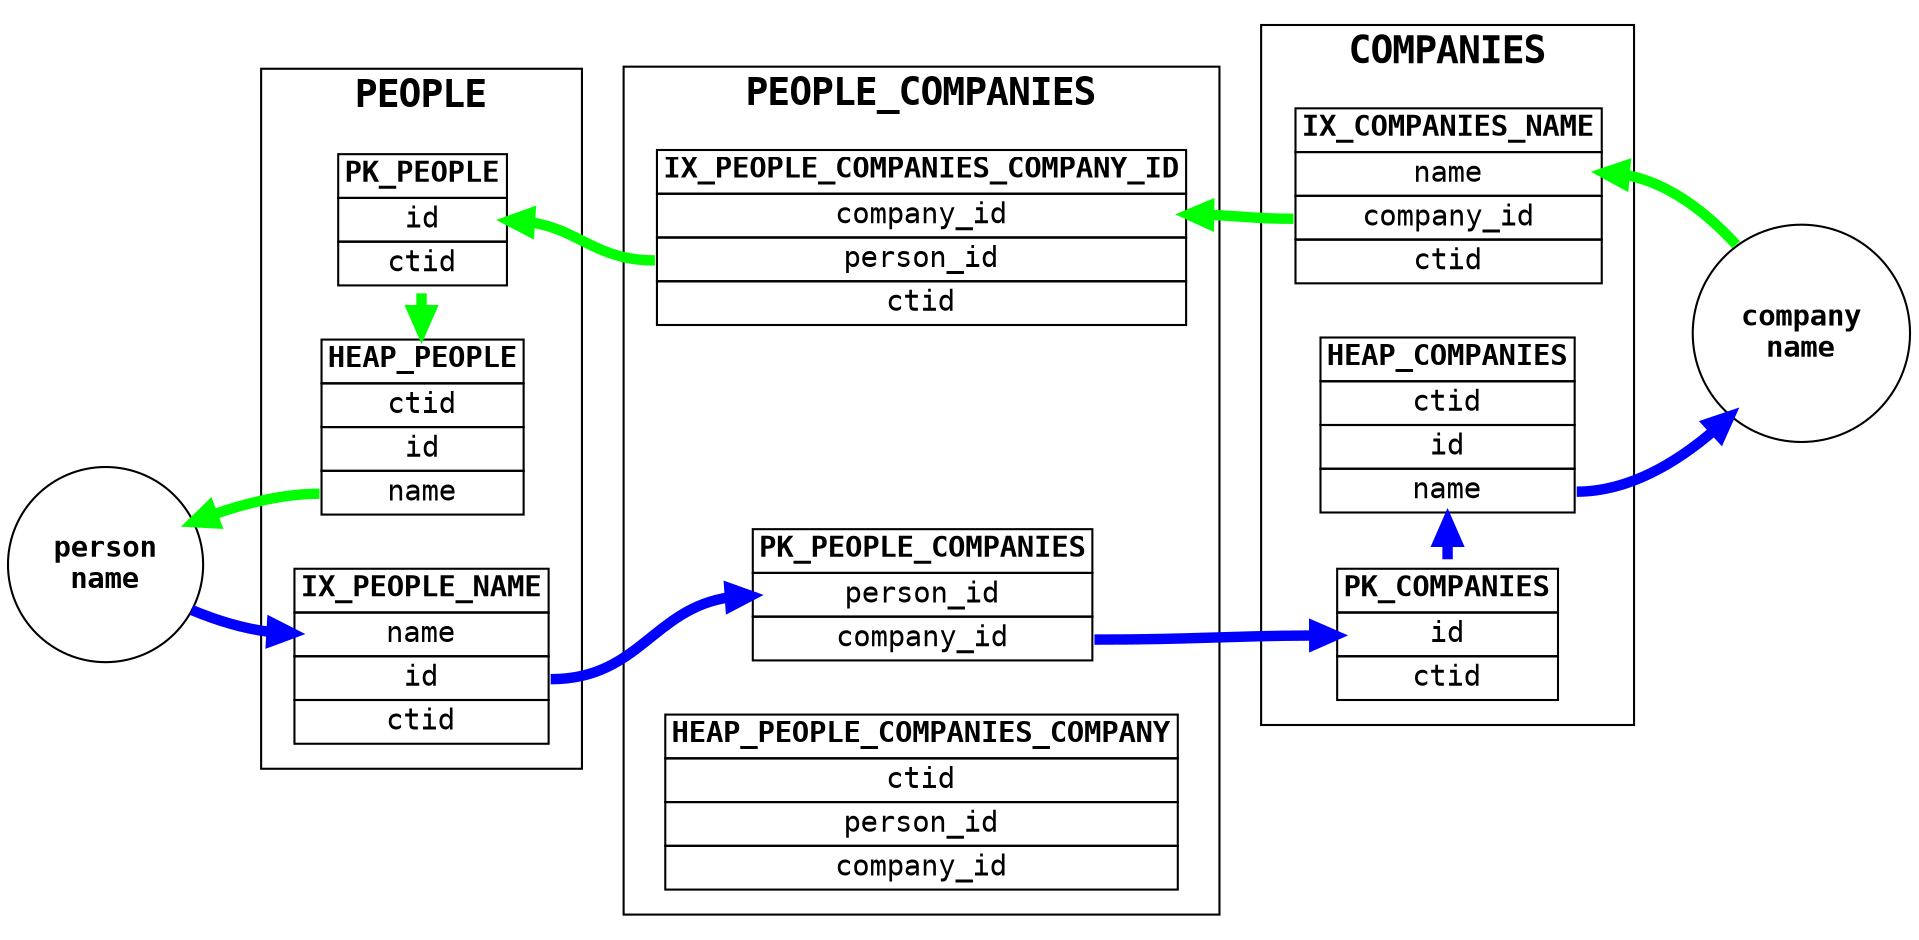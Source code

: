 digraph {
    rankdir=LR
    node [fontname="courier"]
    graph [fontname="courier-bold" fontsize="18"]
    edge [weight=1000 penwidth="5"]

    {
        node [fontname="courier-bold" shape="circle"]
        start_p [label="person\nname"]
        start_c [label="company\nname"]
    }

    subgraph cluster_pc {
        label="PEOPLE_COMPANIES"
        pk_pc [shape="plaintext" label=<<TABLE BORDER="0" CELLBORDER="1" CELLSPACING="0">
            <TR><TD><B>PK_PEOPLE_COMPANIES</B></TD></TR>
            <TR><TD port="pid">person_id</TD></TR>
            <TR><TD port="cid">company_id</TD></TR>
        </TABLE>>]
        ix_pc [shape="plaintext" label=<<TABLE BORDER="0" CELLBORDER="1" CELLSPACING="0">
            <TR><TD><B>IX_PEOPLE_COMPANIES_COMPANY_ID</B></TD></TR>
            <TR><TD port="cid">company_id</TD></TR>
            <TR><TD port="pid">person_id</TD></TR>
            <TR><TD port="ctid">ctid</TD></TR>
        </TABLE>>]
        heap_pc [shape="plaintext" label=<<TABLE BORDER="0" CELLBORDER="1" CELLSPACING="0">
            <TR><TD port="t"><B>HEAP_PEOPLE_COMPANIES_COMPANY</B></TD></TR>
            <TR><TD port="id">ctid</TD></TR>
            <TR><TD port="pid">person_id</TD></TR>
            <TR><TD port="ctid">company_id</TD></TR>
        </TABLE>>]
        { rank=same; pk_pc -> ix_pc [minlen="5" style="invis"] }
        { rank=same; heap_pc -> ix_pc:r [minlen="1" dir="back" color="green" style="invis"] }
    }

    subgraph cluster_companies {
        label="COMPANIES"
        pk_companies [shape="plaintext" label=<<TABLE  BORDER="0" CELLBORDER="1" CELLSPACING="0">
            <TR><TD><B>PK_COMPANIES</B></TD></TR>
            <TR><TD port="cid">id</TD></TR>
            <TR><TD port="ctid">ctid</TD></TR>
        </TABLE>>]
        ix_companies [shape="plaintext" label=<<TABLE  BORDER="0" CELLBORDER="1" CELLSPACING="0">
            <TR><TD><B>IX_COMPANIES_NAME</B></TD></TR>
            <TR><TD port="name">name</TD></TR>
            <TR><TD port="cid">company_id</TD></TR>
            <TR><TD port="ctid">ctid</TD></TR>
        </TABLE>>]
        heap_companies [shape="plaintext" label=<<TABLE  BORDER="0" CELLBORDER="1" CELLSPACING="0">
            <TR><TD><B>HEAP_COMPANIES</B></TD></TR>
            <TR><TD port="ctid">ctid</TD></TR>
            <TR><TD port="cid">id</TD></TR>
            <TR><TD port="name">name</TD></TR>
        </TABLE>>]

        { rank=same; pk_companies -> ix_companies [minlen="5" style="invis"] }
        { rank=same; pk_companies -> heap_companies [color="blue"] }
    }

    subgraph cluster_people {
        label="PEOPLE"
        pk_people [shape="plaintext" label=<<TABLE  BORDER="0" CELLBORDER="1" CELLSPACING="0">
            <TR><TD><B>PK_PEOPLE</B></TD></TR>
            <TR><TD port="pid">id</TD></TR>
            <TR><TD port="ctid">ctid</TD></TR>
        </TABLE>>]
        ix_people [shape="plaintext" label=<<TABLE  BORDER="0" CELLBORDER="1" CELLSPACING="0">
            <TR><TD><B>IX_PEOPLE_NAME</B></TD></TR>
            <TR><TD port="name">name</TD></TR>
            <TR><TD port="pid">id</TD></TR>
            <TR><TD port="ctid">ctid</TD></TR>
        </TABLE>>]
        heap_people [shape="plaintext" label=<<TABLE  BORDER="0" CELLBORDER="1" CELLSPACING="0">
            <TR><TD><B>HEAP_PEOPLE</B></TD></TR>
            <TR><TD port="ctid">ctid</TD></TR>
            <TR><TD port="pid">id</TD></TR>
            <TR><TD port="name">name</TD></TR>
        </TABLE>>]
        { rank=same; ix_people -> pk_people [minlen=5 style="invis"] }
        { rank=same; ix_people -> heap_people [minlen=1 color="blue" style="invis"] }
        { rank=same; pk_people -> heap_people [minlen=1 color="green" constraint="false"] }
    }

    {
        edge [color="blue"]
        start_p -> ix_people:name
        ix_people:pid -> pk_pc:pid
        pk_pc:cid -> pk_companies:cid
        heap_companies:name -> start_c
    }

    {
        edge [dir="back" color="green"]
        ix_companies:name -> start_c
        ix_pc:cid -> ix_companies:cid
        pk_people:pid -> ix_pc:pid
        start_p -> heap_people:name
    }
}